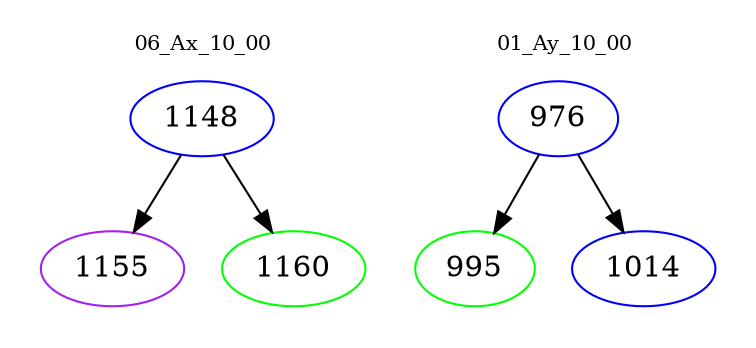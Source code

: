 digraph{
subgraph cluster_0 {
color = white
label = "06_Ax_10_00";
fontsize=10;
T0_1148 [label="1148", color="blue"]
T0_1148 -> T0_1155 [color="black"]
T0_1155 [label="1155", color="purple"]
T0_1148 -> T0_1160 [color="black"]
T0_1160 [label="1160", color="green"]
}
subgraph cluster_1 {
color = white
label = "01_Ay_10_00";
fontsize=10;
T1_976 [label="976", color="blue"]
T1_976 -> T1_995 [color="black"]
T1_995 [label="995", color="green"]
T1_976 -> T1_1014 [color="black"]
T1_1014 [label="1014", color="blue"]
}
}
